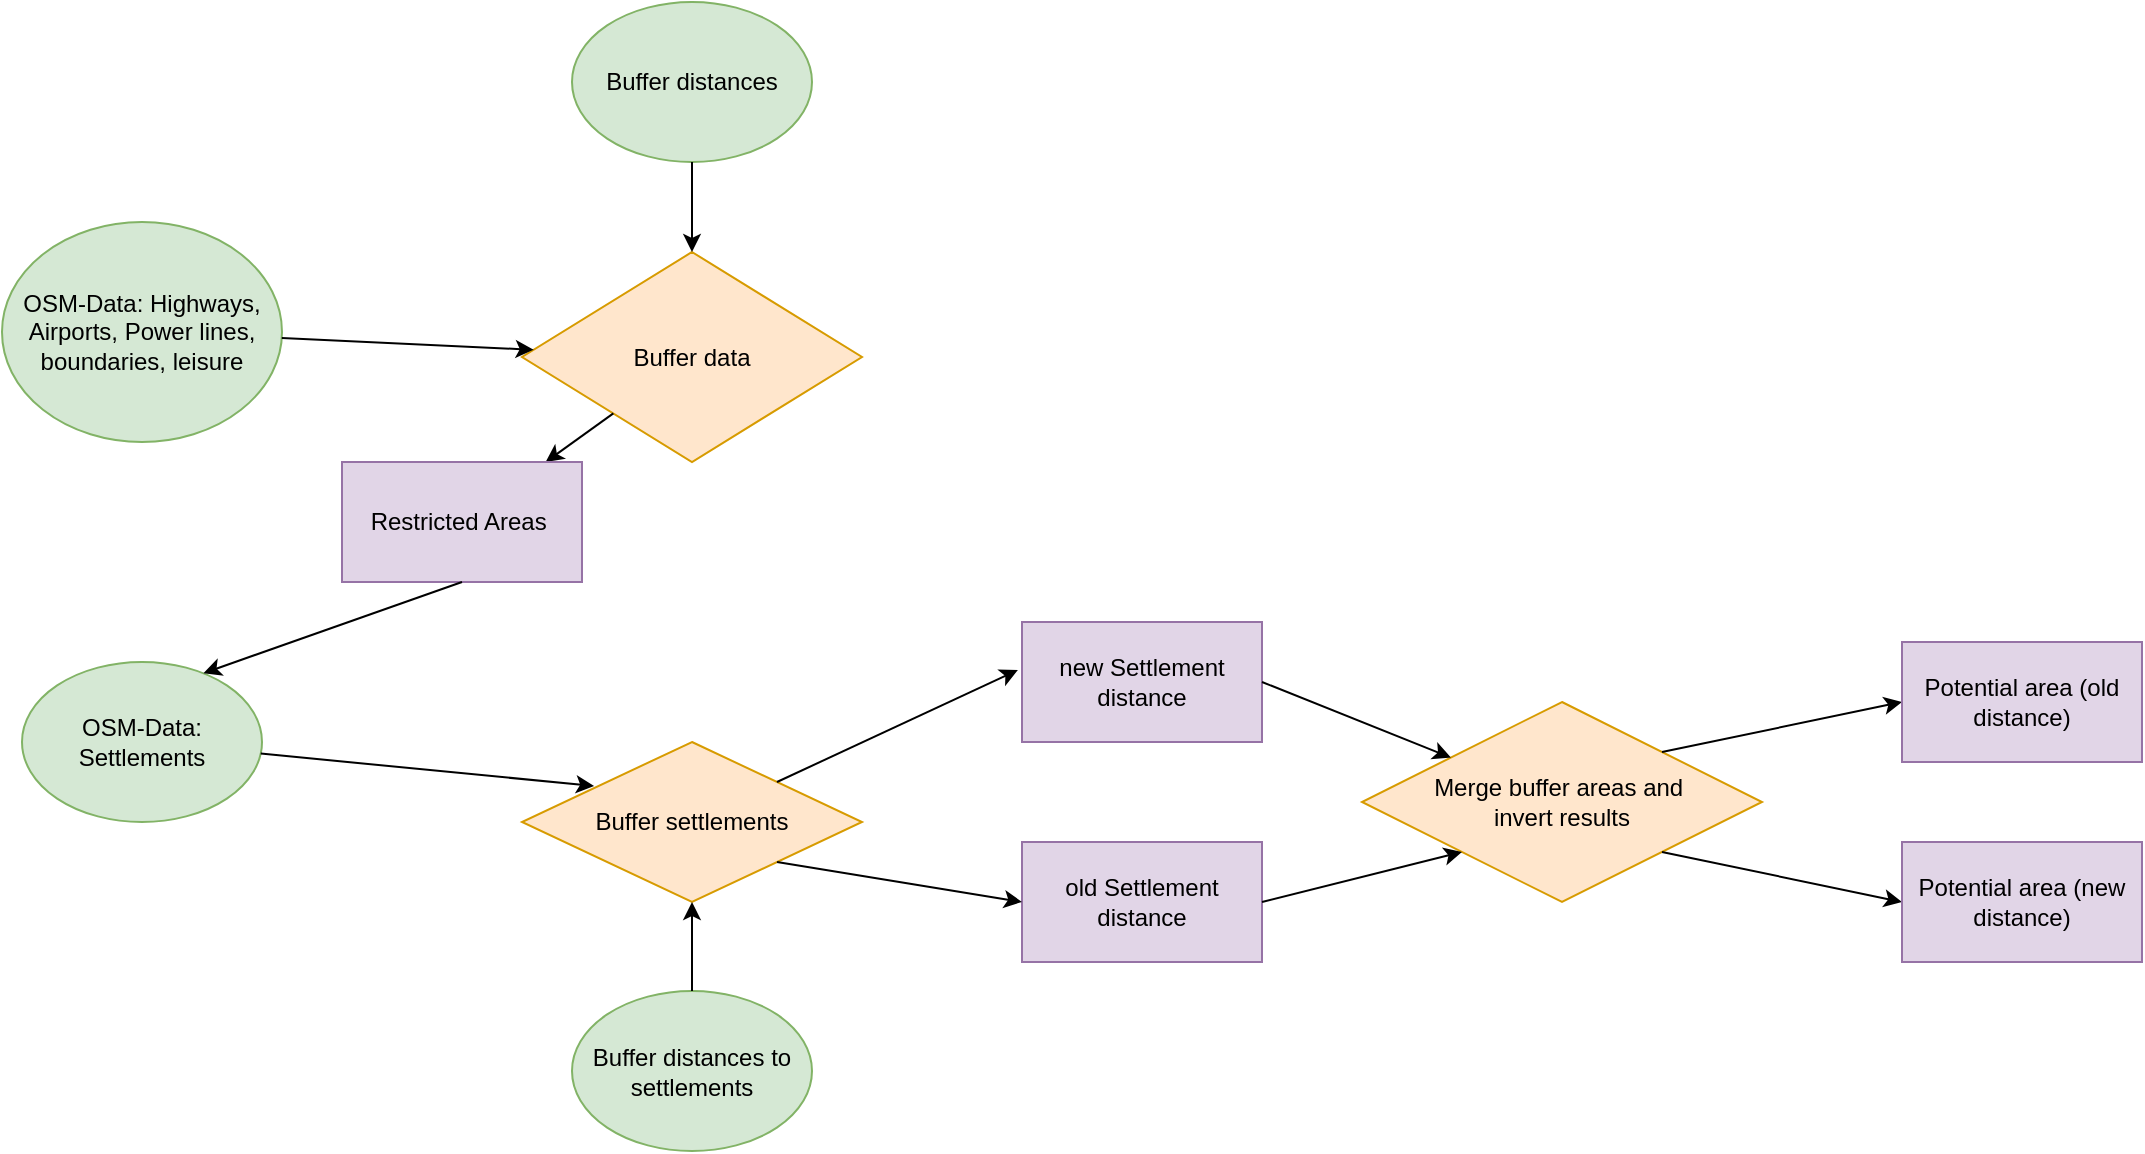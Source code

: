 <mxfile version="12.5.5" type="device"><diagram id="vU-wdXwZf3un0JegRpNA" name="Page-1"><mxGraphModel dx="1736" dy="914" grid="1" gridSize="10" guides="1" tooltips="1" connect="1" arrows="1" fold="1" page="1" pageScale="1" pageWidth="827" pageHeight="1169" math="0" shadow="0"><root><mxCell id="0"/><mxCell id="1" parent="0"/><mxCell id="dwNimlDzj8qsEboErn55-2" value="OSM-Data: Highways, Airports, Power lines, boundaries, leisure" style="ellipse;whiteSpace=wrap;html=1;fillColor=#d5e8d4;strokeColor=#82b366;" parent="1" vertex="1"><mxGeometry x="10" y="120" width="140" height="110" as="geometry"/></mxCell><mxCell id="dwNimlDzj8qsEboErn55-3" value="OSM-Data: Settlements" style="ellipse;whiteSpace=wrap;html=1;fillColor=#d5e8d4;strokeColor=#82b366;" parent="1" vertex="1"><mxGeometry x="20" y="340" width="120" height="80" as="geometry"/></mxCell><mxCell id="dwNimlDzj8qsEboErn55-4" value="Buffer distances" style="ellipse;whiteSpace=wrap;html=1;fillColor=#d5e8d4;strokeColor=#82b366;" parent="1" vertex="1"><mxGeometry x="295" y="10" width="120" height="80" as="geometry"/></mxCell><mxCell id="dwNimlDzj8qsEboErn55-6" value="Buffer data" style="rhombus;whiteSpace=wrap;html=1;fillColor=#ffe6cc;strokeColor=#d79b00;" parent="1" vertex="1"><mxGeometry x="270" y="135" width="170" height="105" as="geometry"/></mxCell><mxCell id="dwNimlDzj8qsEboErn55-7" value="" style="endArrow=classic;html=1;" parent="1" source="dwNimlDzj8qsEboErn55-2" target="dwNimlDzj8qsEboErn55-6" edge="1"><mxGeometry width="50" height="50" relative="1" as="geometry"><mxPoint x="10" y="500" as="sourcePoint"/><mxPoint x="60" y="450" as="targetPoint"/></mxGeometry></mxCell><mxCell id="dwNimlDzj8qsEboErn55-8" value="" style="endArrow=classic;html=1;" parent="1" source="dwNimlDzj8qsEboErn55-4" target="dwNimlDzj8qsEboErn55-6" edge="1"><mxGeometry width="50" height="50" relative="1" as="geometry"><mxPoint x="10" y="500" as="sourcePoint"/><mxPoint x="60" y="450" as="targetPoint"/></mxGeometry></mxCell><mxCell id="dwNimlDzj8qsEboErn55-9" value="Buffer distances to settlements" style="ellipse;whiteSpace=wrap;html=1;fillColor=#d5e8d4;strokeColor=#82b366;" parent="1" vertex="1"><mxGeometry x="295" y="504.5" width="120" height="80" as="geometry"/></mxCell><mxCell id="dwNimlDzj8qsEboErn55-10" value="Buffer settlements" style="rhombus;whiteSpace=wrap;html=1;fillColor=#ffe6cc;strokeColor=#d79b00;" parent="1" vertex="1"><mxGeometry x="270" y="380" width="170" height="80" as="geometry"/></mxCell><mxCell id="dwNimlDzj8qsEboErn55-11" value="" style="endArrow=classic;html=1;entryX=0.212;entryY=0.275;entryDx=0;entryDy=0;entryPerimeter=0;" parent="1" source="dwNimlDzj8qsEboErn55-3" target="dwNimlDzj8qsEboErn55-10" edge="1"><mxGeometry width="50" height="50" relative="1" as="geometry"><mxPoint x="10" y="580" as="sourcePoint"/><mxPoint x="60" y="530" as="targetPoint"/></mxGeometry></mxCell><mxCell id="dwNimlDzj8qsEboErn55-12" value="" style="endArrow=classic;html=1;entryX=0.5;entryY=1;entryDx=0;entryDy=0;" parent="1" source="dwNimlDzj8qsEboErn55-9" target="dwNimlDzj8qsEboErn55-10" edge="1"><mxGeometry width="50" height="50" relative="1" as="geometry"><mxPoint x="10" y="580" as="sourcePoint"/><mxPoint x="270" y="420" as="targetPoint"/></mxGeometry></mxCell><mxCell id="dwNimlDzj8qsEboErn55-13" value="Merge buffer areas and&amp;nbsp;&lt;br&gt;invert results" style="rhombus;whiteSpace=wrap;html=1;fillColor=#ffe6cc;strokeColor=#d79b00;" parent="1" vertex="1"><mxGeometry x="690" y="360" width="200" height="100" as="geometry"/></mxCell><mxCell id="dwNimlDzj8qsEboErn55-14" value="" style="endArrow=classic;html=1;" parent="1" source="dwNimlDzj8qsEboErn55-6" target="dwNimlDzj8qsEboErn55-18" edge="1"><mxGeometry width="50" height="50" relative="1" as="geometry"><mxPoint x="10" y="580" as="sourcePoint"/><mxPoint x="60" y="530" as="targetPoint"/></mxGeometry></mxCell><mxCell id="dwNimlDzj8qsEboErn55-15" value="" style="endArrow=classic;html=1;exitX=1;exitY=0;exitDx=0;exitDy=0;entryX=-0.017;entryY=0.4;entryDx=0;entryDy=0;entryPerimeter=0;" parent="1" source="dwNimlDzj8qsEboErn55-10" target="dwNimlDzj8qsEboErn55-19" edge="1"><mxGeometry width="50" height="50" relative="1" as="geometry"><mxPoint x="10" y="580" as="sourcePoint"/><mxPoint x="60" y="530" as="targetPoint"/></mxGeometry></mxCell><mxCell id="dwNimlDzj8qsEboErn55-18" value="Restricted Areas&amp;nbsp;" style="rounded=0;whiteSpace=wrap;html=1;fillColor=#e1d5e7;strokeColor=#9673a6;" parent="1" vertex="1"><mxGeometry x="180" y="240" width="120" height="60" as="geometry"/></mxCell><mxCell id="dwNimlDzj8qsEboErn55-19" value="new Settlement distance" style="rounded=0;whiteSpace=wrap;html=1;fillColor=#e1d5e7;strokeColor=#9673a6;" parent="1" vertex="1"><mxGeometry x="520" y="320" width="120" height="60" as="geometry"/></mxCell><mxCell id="dwNimlDzj8qsEboErn55-20" value="old Settlement distance" style="rounded=0;whiteSpace=wrap;html=1;fillColor=#e1d5e7;strokeColor=#9673a6;" parent="1" vertex="1"><mxGeometry x="520" y="430" width="120" height="60" as="geometry"/></mxCell><mxCell id="dwNimlDzj8qsEboErn55-21" value="" style="endArrow=classic;html=1;entryX=0;entryY=0.5;entryDx=0;entryDy=0;exitX=1;exitY=1;exitDx=0;exitDy=0;" parent="1" source="dwNimlDzj8qsEboErn55-10" target="dwNimlDzj8qsEboErn55-20" edge="1"><mxGeometry width="50" height="50" relative="1" as="geometry"><mxPoint x="10" y="580" as="sourcePoint"/><mxPoint x="60" y="530" as="targetPoint"/></mxGeometry></mxCell><mxCell id="dwNimlDzj8qsEboErn55-22" value="" style="endArrow=classic;html=1;entryX=0.756;entryY=0.07;entryDx=0;entryDy=0;exitX=0.5;exitY=1;exitDx=0;exitDy=0;entryPerimeter=0;" parent="1" source="dwNimlDzj8qsEboErn55-18" target="dwNimlDzj8qsEboErn55-3" edge="1"><mxGeometry width="50" height="50" relative="1" as="geometry"><mxPoint x="10" y="580" as="sourcePoint"/><mxPoint x="60" y="530" as="targetPoint"/></mxGeometry></mxCell><mxCell id="dwNimlDzj8qsEboErn55-23" value="" style="endArrow=classic;html=1;exitX=1;exitY=0.5;exitDx=0;exitDy=0;" parent="1" source="dwNimlDzj8qsEboErn55-19" target="dwNimlDzj8qsEboErn55-13" edge="1"><mxGeometry width="50" height="50" relative="1" as="geometry"><mxPoint x="10" y="580" as="sourcePoint"/><mxPoint x="60" y="530" as="targetPoint"/></mxGeometry></mxCell><mxCell id="dwNimlDzj8qsEboErn55-25" value="" style="endArrow=classic;html=1;exitX=1;exitY=0.5;exitDx=0;exitDy=0;entryX=0;entryY=1;entryDx=0;entryDy=0;" parent="1" source="dwNimlDzj8qsEboErn55-20" target="dwNimlDzj8qsEboErn55-13" edge="1"><mxGeometry width="50" height="50" relative="1" as="geometry"><mxPoint x="10" y="580" as="sourcePoint"/><mxPoint x="60" y="530" as="targetPoint"/></mxGeometry></mxCell><mxCell id="dwNimlDzj8qsEboErn55-28" value="" style="endArrow=classic;html=1;entryX=0;entryY=0.5;entryDx=0;entryDy=0;exitX=1;exitY=1;exitDx=0;exitDy=0;" parent="1" source="dwNimlDzj8qsEboErn55-13" edge="1"><mxGeometry width="50" height="50" relative="1" as="geometry"><mxPoint x="540" y="790" as="sourcePoint"/><mxPoint x="960" y="460" as="targetPoint"/></mxGeometry></mxCell><mxCell id="dwNimlDzj8qsEboErn55-29" value="" style="endArrow=classic;html=1;entryX=0;entryY=0.5;entryDx=0;entryDy=0;exitX=1;exitY=0;exitDx=0;exitDy=0;" parent="1" source="dwNimlDzj8qsEboErn55-13" edge="1"><mxGeometry width="50" height="50" relative="1" as="geometry"><mxPoint x="540" y="790" as="sourcePoint"/><mxPoint x="960" y="360" as="targetPoint"/></mxGeometry></mxCell><mxCell id="dwNimlDzj8qsEboErn55-36" value="Potential area (old distance)" style="rounded=0;whiteSpace=wrap;html=1;fillColor=#e1d5e7;strokeColor=#9673a6;" parent="1" vertex="1"><mxGeometry x="960" y="330" width="120" height="60" as="geometry"/></mxCell><mxCell id="TFC6-qc-BIiKMtiKiRaK-2" value="&lt;div&gt;Potential area (new distance)&lt;/div&gt;" style="rounded=0;whiteSpace=wrap;html=1;fillColor=#e1d5e7;strokeColor=#9673a6;" vertex="1" parent="1"><mxGeometry x="960" y="430" width="120" height="60" as="geometry"/></mxCell></root></mxGraphModel></diagram></mxfile>